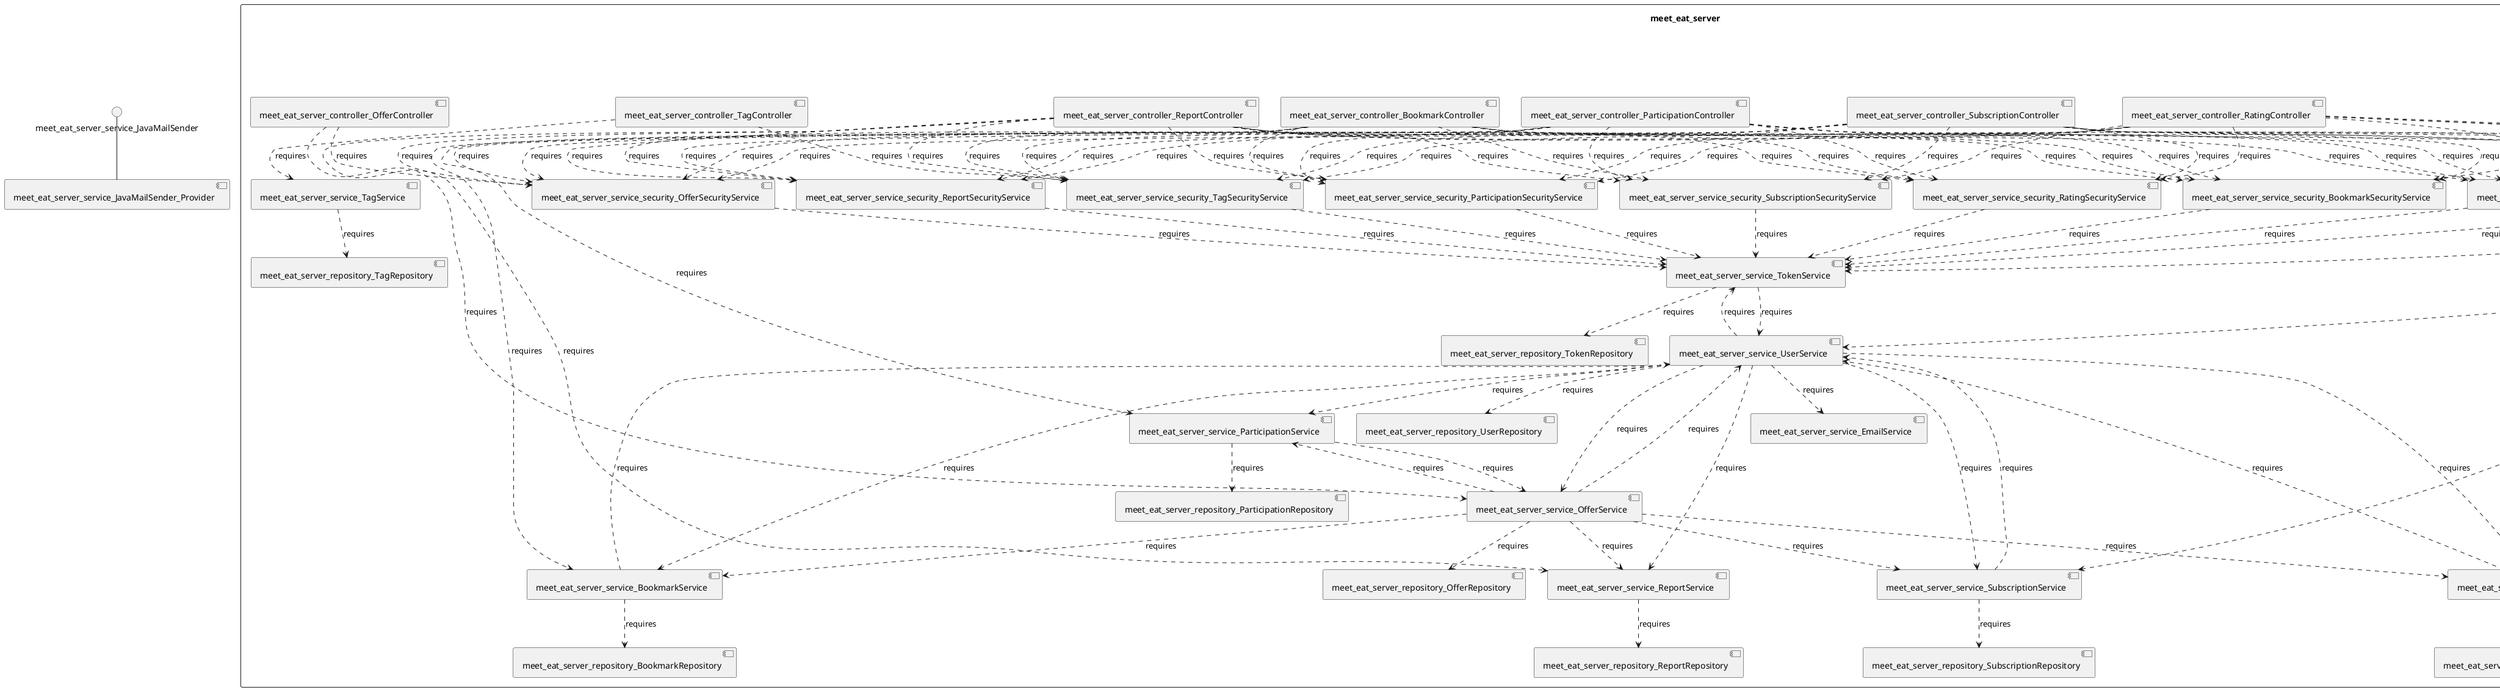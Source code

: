 @startuml
skinparam fixCircleLabelOverlapping true
skinparam componentStyle uml2
component "meet_eat_server\n\n\n\n\n\n" {
[meet_eat_server_service_security_RatingSecurityService]
[meet_eat_server_controller_ParticipationController]
[meet_eat_server_service_TokenService]
[meet_eat_server_controller_ReportController]
[meet_eat_server_service_UserService]
[meet_eat_server_repository_ParticipationRepository]
[meet_eat_server_service_security_TagSecurityService]
[meet_eat_server_controller_TokenController]
[meet_eat_server_service_RatingService]
[meet_eat_server_service_security_TokenSecurityService]
[meet_eat_server_repository_UserRepository]
[meet_eat_server_repository_TagRepository]
[meet_eat_server_repository_RatingRepository]
[meet_eat_server_service_security_ReportSecurityService]
[meet_eat_server_service_security_OfferSecurityService]
[meet_eat_server_service_BookmarkService]
[meet_eat_server_controller_OfferController]
[meet_eat_server_controller_RatingController]
[meet_eat_server_service_TagService]
[meet_eat_server_service_security_SubscriptionSecurityService]
[meet_eat_server_controller_SubscriptionController]
[meet_eat_server_service_SubscriptionService]
[meet_eat_server_controller_UserController]
[meet_eat_server_service_security_ParticipationSecurityService]
[meet_eat_server_repository_TokenRepository]
[meet_eat_server_service_EmailService]
[meet_eat_server_service_ReportService]
[meet_eat_server_service_security_BookmarkSecurityService]
[meet_eat_server_repository_SubscriptionRepository]
[meet_eat_server_service_security_UserSecurityService]
[meet_eat_server_service_OfferService]
[meet_eat_server_controller_TagController]
[meet_eat_server_repository_ReportRepository]
[meet_eat_server_service_ParticipationService]
[meet_eat_server_controller_BookmarkController]
[meet_eat_server_repository_BookmarkRepository]
[meet_eat_server_repository_OfferRepository]
[meet_eat_server_service_BookmarkService]..>[meet_eat_server_repository_BookmarkRepository] : requires
[meet_eat_server_controller_RatingController]..>[meet_eat_server_service_security_SubscriptionSecurityService] : requires
[meet_eat_server_service_OfferService]..>[meet_eat_server_service_ReportService] : requires
[meet_eat_server_service_SubscriptionService]..>[meet_eat_server_service_UserService] : requires
[meet_eat_server_controller_SubscriptionController]..>[meet_eat_server_service_security_ParticipationSecurityService] : requires
[meet_eat_server_controller_ParticipationController]..>[meet_eat_server_service_security_RatingSecurityService] : requires
[meet_eat_server_service_ReportService]..>[meet_eat_server_repository_ReportRepository] : requires
[meet_eat_server_controller_ReportController]..>[meet_eat_server_service_security_ReportSecurityService] : requires
[meet_eat_server_controller_RatingController]..>[meet_eat_server_service_security_BookmarkSecurityService] : requires
[meet_eat_server_service_ParticipationService]..>[meet_eat_server_repository_ParticipationRepository] : requires
[meet_eat_server_service_OfferService]..>[meet_eat_server_repository_OfferRepository] : requires
[meet_eat_server_service_security_ReportSecurityService]..>[meet_eat_server_service_TokenService] : requires
[meet_eat_server_controller_ParticipationController]..>[meet_eat_server_service_security_OfferSecurityService] : requires
[meet_eat_server_service_UserService]..>[meet_eat_server_repository_UserRepository] : requires
[meet_eat_server_controller_SubscriptionController]..>[meet_eat_server_service_security_BookmarkSecurityService] : requires
[meet_eat_server_controller_RatingController]..>[meet_eat_server_service_security_TokenSecurityService] : requires
[meet_eat_server_service_security_RatingSecurityService]..>[meet_eat_server_service_TokenService] : requires
[meet_eat_server_controller_ReportController]..>[meet_eat_server_service_ReportService] : requires
[meet_eat_server_controller_ParticipationController]..>[meet_eat_server_service_security_ReportSecurityService] : requires
[meet_eat_server_controller_ParticipationController]..>[meet_eat_server_service_security_ParticipationSecurityService] : requires
[meet_eat_server_controller_ReportController]..>[meet_eat_server_service_security_RatingSecurityService] : requires
[meet_eat_server_service_OfferService]..>[meet_eat_server_service_RatingService] : requires
[meet_eat_server_controller_SubscriptionController]..>[meet_eat_server_service_SubscriptionService] : requires
[meet_eat_server_service_UserService]..>[meet_eat_server_service_RatingService] : requires
[meet_eat_server_controller_SubscriptionController]..>[meet_eat_server_service_security_UserSecurityService] : requires
[meet_eat_server_controller_OfferController]..>[meet_eat_server_service_OfferService] : requires
[meet_eat_server_controller_SubscriptionController]..>[meet_eat_server_service_security_RatingSecurityService] : requires
[meet_eat_server_controller_RatingController]..>[meet_eat_server_service_security_TagSecurityService] : requires
[meet_eat_server_controller_ReportController]..>[meet_eat_server_service_security_UserSecurityService] : requires
[meet_eat_server_controller_ReportController]..>[meet_eat_server_service_security_ParticipationSecurityService] : requires
[meet_eat_server_service_UserService]..>[meet_eat_server_service_OfferService] : requires
[meet_eat_server_controller_BookmarkController]..>[meet_eat_server_service_security_OfferSecurityService] : requires
[meet_eat_server_controller_ParticipationController]..>[meet_eat_server_service_security_UserSecurityService] : requires
[meet_eat_server_controller_BookmarkController]..>[meet_eat_server_service_security_UserSecurityService] : requires
[meet_eat_server_controller_RatingController]..>[meet_eat_server_service_RatingService] : requires
[meet_eat_server_controller_BookmarkController]..>[meet_eat_server_service_security_RatingSecurityService] : requires
[meet_eat_server_service_UserService]..>[meet_eat_server_service_EmailService] : requires
[meet_eat_server_service_BookmarkService]..>[meet_eat_server_service_UserService] : requires
[meet_eat_server_service_RatingService]..>[meet_eat_server_service_UserService] : requires
[meet_eat_server_service_UserService]..>[meet_eat_server_service_ReportService] : requires
[meet_eat_server_service_OfferService]..>[meet_eat_server_service_UserService] : requires
[meet_eat_server_service_RatingService]..>[meet_eat_server_repository_RatingRepository] : requires
[meet_eat_server_controller_ReportController]..>[meet_eat_server_service_security_SubscriptionSecurityService] : requires
[meet_eat_server_service_TokenService]..>[meet_eat_server_repository_TokenRepository] : requires
[meet_eat_server_service_security_UserSecurityService]..>[meet_eat_server_service_TokenService] : requires
[meet_eat_server_service_UserService]..>[meet_eat_server_service_SubscriptionService] : requires
[meet_eat_server_service_OfferService]..>[meet_eat_server_service_SubscriptionService] : requires
[meet_eat_server_service_security_BookmarkSecurityService]..>[meet_eat_server_service_TokenService] : requires
[meet_eat_server_controller_SubscriptionController]..>[meet_eat_server_service_security_OfferSecurityService] : requires
[meet_eat_server_controller_TagController]..>[meet_eat_server_service_TagService] : requires
[meet_eat_server_service_SubscriptionService]..>[meet_eat_server_repository_SubscriptionRepository] : requires
[meet_eat_server_controller_RatingController]..>[meet_eat_server_service_security_ReportSecurityService] : requires
[meet_eat_server_controller_ReportController]..>[meet_eat_server_service_security_TokenSecurityService] : requires
[meet_eat_server_controller_RatingController]..>[meet_eat_server_service_security_OfferSecurityService] : requires
[meet_eat_server_service_security_ParticipationSecurityService]..>[meet_eat_server_service_TokenService] : requires
[meet_eat_server_service_security_TokenSecurityService]..>[meet_eat_server_service_TokenService] : requires
[meet_eat_server_controller_ParticipationController]..>[meet_eat_server_service_security_SubscriptionSecurityService] : requires
[meet_eat_server_service_TagService]..>[meet_eat_server_repository_TagRepository] : requires
[meet_eat_server_controller_RatingController]..>[meet_eat_server_service_security_RatingSecurityService] : requires
[meet_eat_server_controller_ReportController]..>[meet_eat_server_service_security_BookmarkSecurityService] : requires
[meet_eat_server_controller_BookmarkController]..>[meet_eat_server_service_security_ParticipationSecurityService] : requires
[meet_eat_server_service_security_SubscriptionSecurityService]..>[meet_eat_server_service_TokenService] : requires
[meet_eat_server_controller_BookmarkController]..>[meet_eat_server_service_security_ReportSecurityService] : requires
[meet_eat_server_controller_TokenController]..>[meet_eat_server_service_TokenService] : requires
[meet_eat_server_controller_SubscriptionController]..>[meet_eat_server_service_security_ReportSecurityService] : requires
[meet_eat_server_controller_ReportController]..>[meet_eat_server_service_security_TagSecurityService] : requires
[meet_eat_server_service_TokenService]..>[meet_eat_server_service_UserService] : requires
[meet_eat_server_controller_SubscriptionController]..>[meet_eat_server_service_security_TagSecurityService] : requires
[meet_eat_server_controller_UserController]..>[meet_eat_server_service_UserService] : requires
[meet_eat_server_service_UserService]..>[meet_eat_server_service_ParticipationService] : requires
[meet_eat_server_service_OfferService]..>[meet_eat_server_service_BookmarkService] : requires
[meet_eat_server_controller_TokenController]..>[meet_eat_server_service_security_TokenSecurityService] : requires
[meet_eat_server_controller_BookmarkController]..>[meet_eat_server_service_security_BookmarkSecurityService] : requires
[meet_eat_server_controller_ParticipationController]..>[meet_eat_server_service_security_TagSecurityService] : requires
[meet_eat_server_service_OfferService]..>[meet_eat_server_service_ParticipationService] : requires
[meet_eat_server_service_UserService]..>[meet_eat_server_service_BookmarkService] : requires
[meet_eat_server_controller_SubscriptionController]..>[meet_eat_server_service_security_TokenSecurityService] : requires
[meet_eat_server_controller_BookmarkController]..>[meet_eat_server_service_security_SubscriptionSecurityService] : requires
[meet_eat_server_service_security_OfferSecurityService]..>[meet_eat_server_service_TokenService] : requires
[meet_eat_server_controller_BookmarkController]..>[meet_eat_server_service_BookmarkService] : requires
[meet_eat_server_controller_OfferController]..>[meet_eat_server_service_security_OfferSecurityService] : requires
[meet_eat_server_service_ParticipationService]..>[meet_eat_server_service_OfferService] : requires
[meet_eat_server_controller_TagController]..>[meet_eat_server_service_security_TagSecurityService] : requires
[meet_eat_server_controller_BookmarkController]..>[meet_eat_server_service_security_TagSecurityService] : requires
[meet_eat_server_controller_ParticipationController]..>[meet_eat_server_service_security_BookmarkSecurityService] : requires
[meet_eat_server_controller_ReportController]..>[meet_eat_server_service_security_OfferSecurityService] : requires
[meet_eat_server_controller_RatingController]..>[meet_eat_server_service_security_UserSecurityService] : requires
[meet_eat_server_controller_ParticipationController]..>[meet_eat_server_service_ParticipationService] : requires
[meet_eat_server_controller_BookmarkController]..>[meet_eat_server_service_security_TokenSecurityService] : requires
[meet_eat_server_controller_SubscriptionController]..>[meet_eat_server_service_security_SubscriptionSecurityService] : requires
[meet_eat_server_service_security_TagSecurityService]..>[meet_eat_server_service_TokenService] : requires
[meet_eat_server_controller_RatingController]..>[meet_eat_server_service_security_ParticipationSecurityService] : requires
[meet_eat_server_controller_ParticipationController]..>[meet_eat_server_service_security_TokenSecurityService] : requires
[meet_eat_server_controller_UserController]..>[meet_eat_server_service_security_UserSecurityService] : requires
[meet_eat_server_service_UserService]..>[meet_eat_server_service_TokenService] : requires
}
interface "meet_eat_server_service_JavaMailSender" as interface.meet_eat_server_service_JavaMailSender
interface.meet_eat_server_service_JavaMailSender--[meet_eat_server_service_JavaMailSender_Provider]

@enduml
